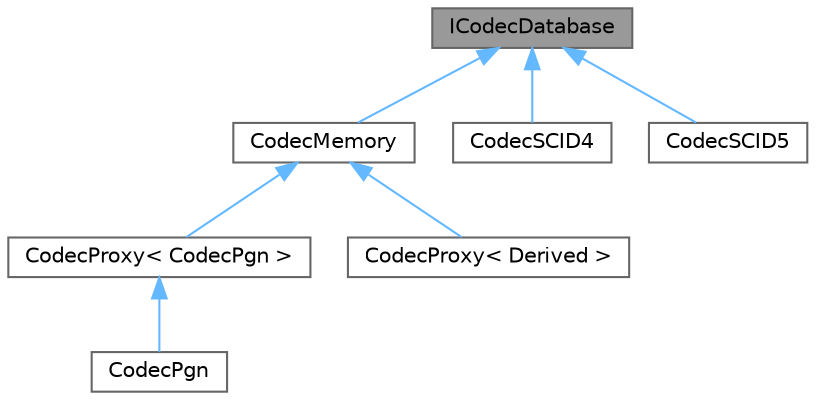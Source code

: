 digraph "ICodecDatabase"
{
 // LATEX_PDF_SIZE
  bgcolor="transparent";
  edge [fontname=Helvetica,fontsize=10,labelfontname=Helvetica,labelfontsize=10];
  node [fontname=Helvetica,fontsize=10,shape=box,height=0.2,width=0.4];
  Node1 [id="Node000001",label="ICodecDatabase",height=0.2,width=0.4,color="gray40", fillcolor="grey60", style="filled", fontcolor="black",tooltip=" "];
  Node1 -> Node2 [id="edge1_Node000001_Node000002",dir="back",color="steelblue1",style="solid",tooltip=" "];
  Node2 [id="Node000002",label="CodecMemory",height=0.2,width=0.4,color="gray40", fillcolor="white", style="filled",URL="$class_codec_memory.html",tooltip=" "];
  Node2 -> Node3 [id="edge2_Node000002_Node000003",dir="back",color="steelblue1",style="solid",tooltip=" "];
  Node3 [id="Node000003",label="CodecProxy\< CodecPgn \>",height=0.2,width=0.4,color="gray40", fillcolor="white", style="filled",URL="$class_codec_proxy.html",tooltip=" "];
  Node3 -> Node4 [id="edge3_Node000003_Node000004",dir="back",color="steelblue1",style="solid",tooltip=" "];
  Node4 [id="Node000004",label="CodecPgn",height=0.2,width=0.4,color="gray40", fillcolor="white", style="filled",URL="$class_codec_pgn.html",tooltip=" "];
  Node2 -> Node5 [id="edge4_Node000002_Node000005",dir="back",color="steelblue1",style="solid",tooltip=" "];
  Node5 [id="Node000005",label="CodecProxy\< Derived \>",height=0.2,width=0.4,color="gray40", fillcolor="white", style="filled",URL="$class_codec_proxy.html",tooltip=" "];
  Node1 -> Node6 [id="edge5_Node000001_Node000006",dir="back",color="steelblue1",style="solid",tooltip=" "];
  Node6 [id="Node000006",label="CodecSCID4",height=0.2,width=0.4,color="gray40", fillcolor="white", style="filled",URL="$class_codec_s_c_i_d4.html",tooltip=" "];
  Node1 -> Node7 [id="edge6_Node000001_Node000007",dir="back",color="steelblue1",style="solid",tooltip=" "];
  Node7 [id="Node000007",label="CodecSCID5",height=0.2,width=0.4,color="gray40", fillcolor="white", style="filled",URL="$class_codec_s_c_i_d5.html",tooltip=" "];
}
